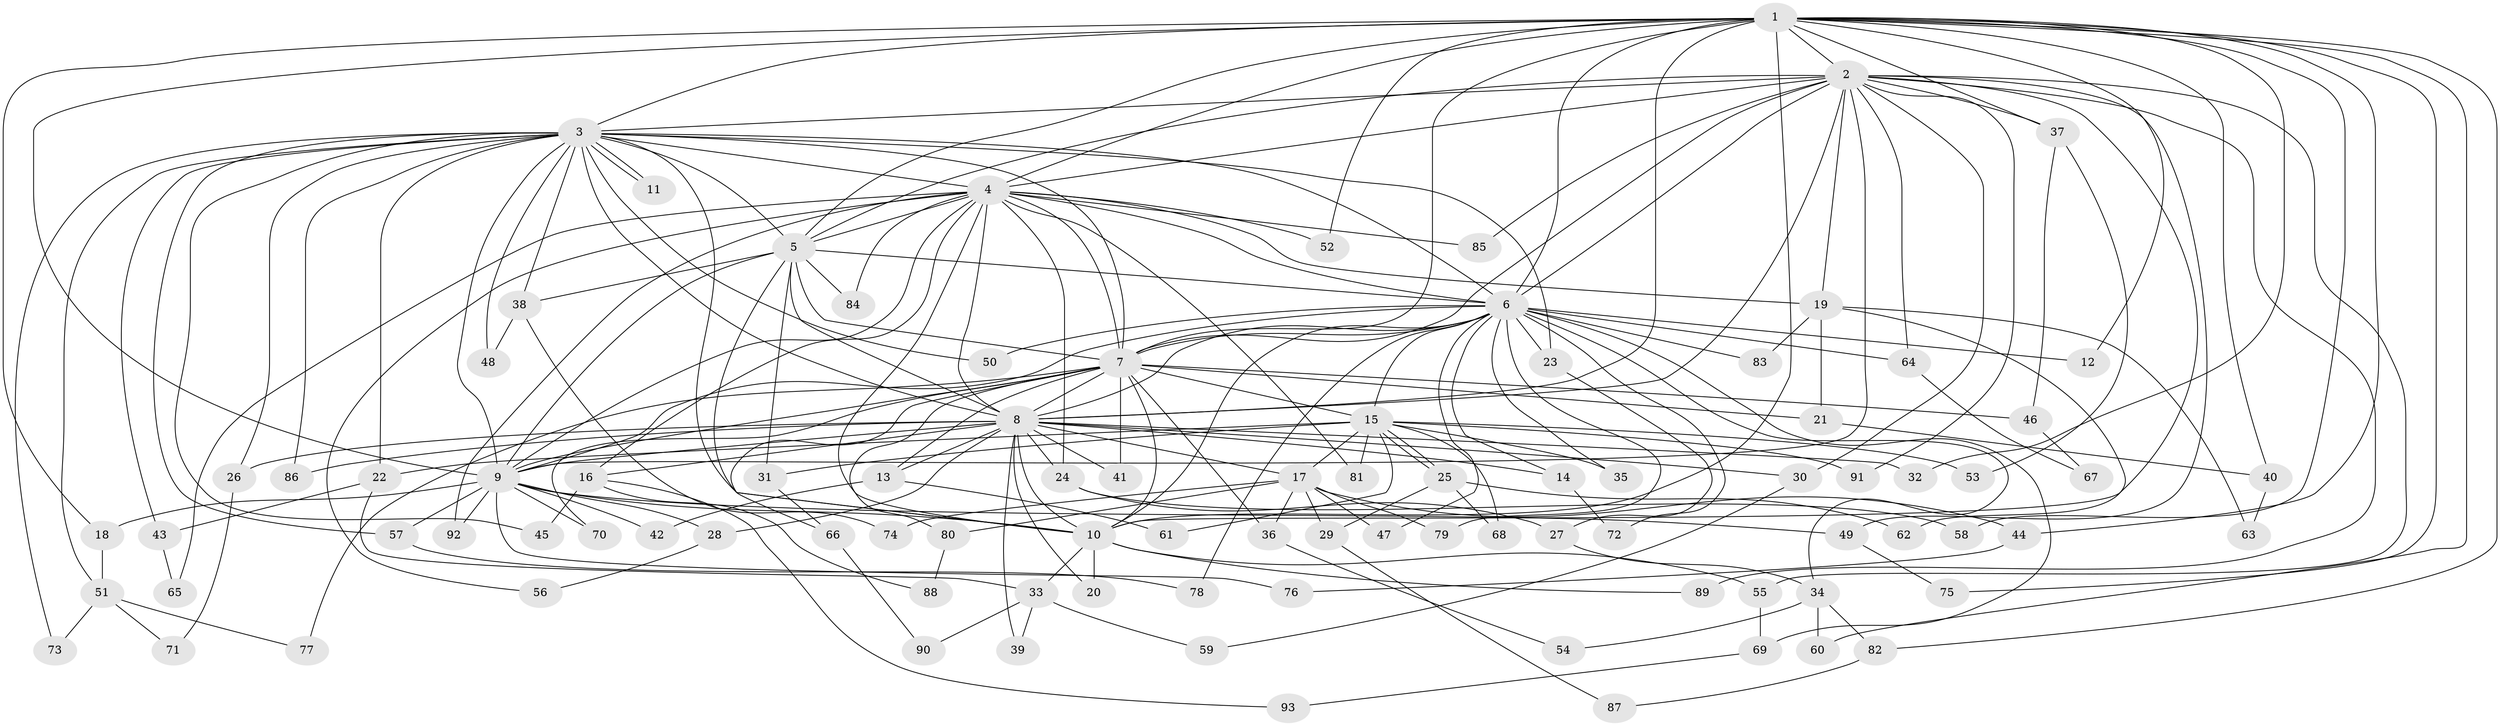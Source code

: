 // coarse degree distribution, {24: 0.01818181818181818, 21: 0.01818181818181818, 18: 0.03636363636363636, 9: 0.05454545454545454, 16: 0.01818181818181818, 14: 0.01818181818181818, 2: 0.4, 4: 0.07272727272727272, 11: 0.01818181818181818, 5: 0.07272727272727272, 3: 0.2545454545454545, 1: 0.01818181818181818}
// Generated by graph-tools (version 1.1) at 2025/17/03/04/25 18:17:29]
// undirected, 93 vertices, 211 edges
graph export_dot {
graph [start="1"]
  node [color=gray90,style=filled];
  1;
  2;
  3;
  4;
  5;
  6;
  7;
  8;
  9;
  10;
  11;
  12;
  13;
  14;
  15;
  16;
  17;
  18;
  19;
  20;
  21;
  22;
  23;
  24;
  25;
  26;
  27;
  28;
  29;
  30;
  31;
  32;
  33;
  34;
  35;
  36;
  37;
  38;
  39;
  40;
  41;
  42;
  43;
  44;
  45;
  46;
  47;
  48;
  49;
  50;
  51;
  52;
  53;
  54;
  55;
  56;
  57;
  58;
  59;
  60;
  61;
  62;
  63;
  64;
  65;
  66;
  67;
  68;
  69;
  70;
  71;
  72;
  73;
  74;
  75;
  76;
  77;
  78;
  79;
  80;
  81;
  82;
  83;
  84;
  85;
  86;
  87;
  88;
  89;
  90;
  91;
  92;
  93;
  1 -- 2;
  1 -- 3;
  1 -- 4;
  1 -- 5;
  1 -- 6;
  1 -- 7;
  1 -- 8;
  1 -- 9;
  1 -- 10;
  1 -- 12;
  1 -- 18;
  1 -- 32;
  1 -- 37;
  1 -- 40;
  1 -- 44;
  1 -- 52;
  1 -- 58;
  1 -- 60;
  1 -- 75;
  1 -- 82;
  2 -- 3;
  2 -- 4;
  2 -- 5;
  2 -- 6;
  2 -- 7;
  2 -- 8;
  2 -- 9;
  2 -- 10;
  2 -- 19;
  2 -- 30;
  2 -- 37;
  2 -- 49;
  2 -- 55;
  2 -- 64;
  2 -- 85;
  2 -- 89;
  2 -- 91;
  3 -- 4;
  3 -- 5;
  3 -- 6;
  3 -- 7;
  3 -- 8;
  3 -- 9;
  3 -- 10;
  3 -- 11;
  3 -- 11;
  3 -- 22;
  3 -- 23;
  3 -- 26;
  3 -- 38;
  3 -- 43;
  3 -- 45;
  3 -- 48;
  3 -- 50;
  3 -- 51;
  3 -- 57;
  3 -- 73;
  3 -- 86;
  4 -- 5;
  4 -- 6;
  4 -- 7;
  4 -- 8;
  4 -- 9;
  4 -- 10;
  4 -- 16;
  4 -- 19;
  4 -- 24;
  4 -- 52;
  4 -- 56;
  4 -- 65;
  4 -- 81;
  4 -- 84;
  4 -- 85;
  4 -- 92;
  5 -- 6;
  5 -- 7;
  5 -- 8;
  5 -- 9;
  5 -- 10;
  5 -- 31;
  5 -- 38;
  5 -- 84;
  6 -- 7;
  6 -- 8;
  6 -- 9;
  6 -- 10;
  6 -- 12;
  6 -- 14;
  6 -- 15;
  6 -- 23;
  6 -- 34;
  6 -- 35;
  6 -- 47;
  6 -- 50;
  6 -- 64;
  6 -- 69;
  6 -- 72;
  6 -- 78;
  6 -- 79;
  6 -- 83;
  7 -- 8;
  7 -- 9;
  7 -- 10;
  7 -- 13;
  7 -- 15;
  7 -- 21;
  7 -- 36;
  7 -- 41;
  7 -- 46;
  7 -- 66;
  7 -- 70;
  7 -- 77;
  7 -- 80;
  8 -- 9;
  8 -- 10;
  8 -- 13;
  8 -- 14;
  8 -- 16;
  8 -- 17;
  8 -- 20;
  8 -- 24;
  8 -- 26;
  8 -- 28;
  8 -- 30;
  8 -- 32;
  8 -- 39;
  8 -- 41;
  8 -- 86;
  9 -- 10;
  9 -- 18;
  9 -- 28;
  9 -- 42;
  9 -- 49;
  9 -- 57;
  9 -- 70;
  9 -- 76;
  9 -- 92;
  10 -- 20;
  10 -- 33;
  10 -- 55;
  10 -- 89;
  13 -- 42;
  13 -- 61;
  14 -- 72;
  15 -- 17;
  15 -- 22;
  15 -- 25;
  15 -- 25;
  15 -- 31;
  15 -- 35;
  15 -- 53;
  15 -- 61;
  15 -- 68;
  15 -- 81;
  15 -- 91;
  16 -- 45;
  16 -- 88;
  16 -- 93;
  17 -- 29;
  17 -- 36;
  17 -- 44;
  17 -- 47;
  17 -- 74;
  17 -- 79;
  17 -- 80;
  18 -- 51;
  19 -- 21;
  19 -- 62;
  19 -- 63;
  19 -- 83;
  21 -- 40;
  22 -- 33;
  22 -- 43;
  23 -- 27;
  24 -- 27;
  24 -- 58;
  25 -- 29;
  25 -- 62;
  25 -- 68;
  26 -- 71;
  27 -- 34;
  28 -- 56;
  29 -- 87;
  30 -- 59;
  31 -- 66;
  33 -- 39;
  33 -- 59;
  33 -- 90;
  34 -- 54;
  34 -- 60;
  34 -- 82;
  36 -- 54;
  37 -- 46;
  37 -- 53;
  38 -- 48;
  38 -- 74;
  40 -- 63;
  43 -- 65;
  44 -- 76;
  46 -- 67;
  49 -- 75;
  51 -- 71;
  51 -- 73;
  51 -- 77;
  55 -- 69;
  57 -- 78;
  64 -- 67;
  66 -- 90;
  69 -- 93;
  80 -- 88;
  82 -- 87;
}
